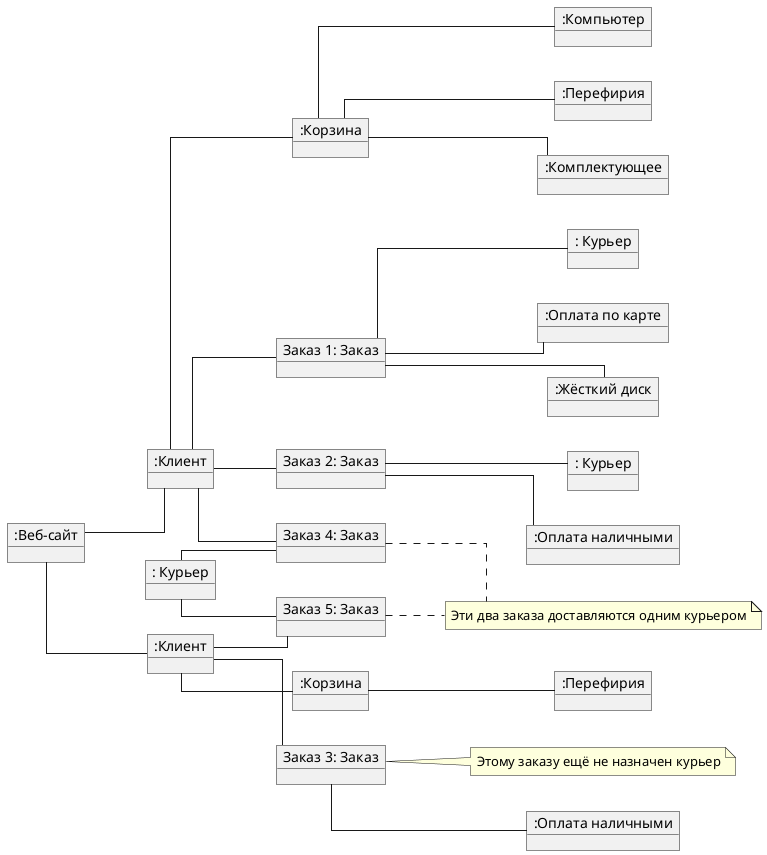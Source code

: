 @startuml

skinparam linetype ortho
left to right direction


note "Этому заказу ещё не назначен курьер" as no_cuirer_n
note "Эти два заказа доставляются одним курьером" as two_cuirer_n

object ":Веб-сайт" as web

object ":Клиент" as client_1
object ":Клиент" as client_2
object ":Корзина" as basket_1
object ":Корзина" as basket_2
object "Заказ 1: Заказ" as order_1
object "Заказ 2: Заказ" as order_2
object "Заказ 3: Заказ" as order_3
object "Заказ 4: Заказ" as order_4
object "Заказ 5: Заказ" as order_5

object ": Курьер" as cuirer_1
object ": Курьер" as cuirer_2
object ": Курьер" as cuirer_3
object ":Оплата по карте" as card_paid
object ":Оплата наличными" as money_paid_1
object ":Оплата наличными" as money_paid_2

object ":Компьютер" as comp1
object ":Перефирия" as comp2
object ":Комплектующее" as comp3
object ":Перефирия" as comp4
object ":Жёсткий диск" as comp5

basket_1 -- comp1
basket_1 -- comp2
basket_1 -- comp3
basket_2 -- comp4

client_1 -- basket_1
client_2 -- basket_2

client_1 -- order_1
client_1 -- order_2
client_2 -- order_3
client_1 -- order_4
client_2 -- order_5

order_1 -- cuirer_1
order_2 -- cuirer_2
order_1 -- card_paid
order_2 -- money_paid_1
order_3 -- money_paid_2

cuirer_3 -- order_4
cuirer_3 -- order_5

order_4 .. two_cuirer_n
order_5 .. two_cuirer_n

order_3 .. no_cuirer_n

order_1 -- comp5

web -- client_1
web -- client_2

@enduml